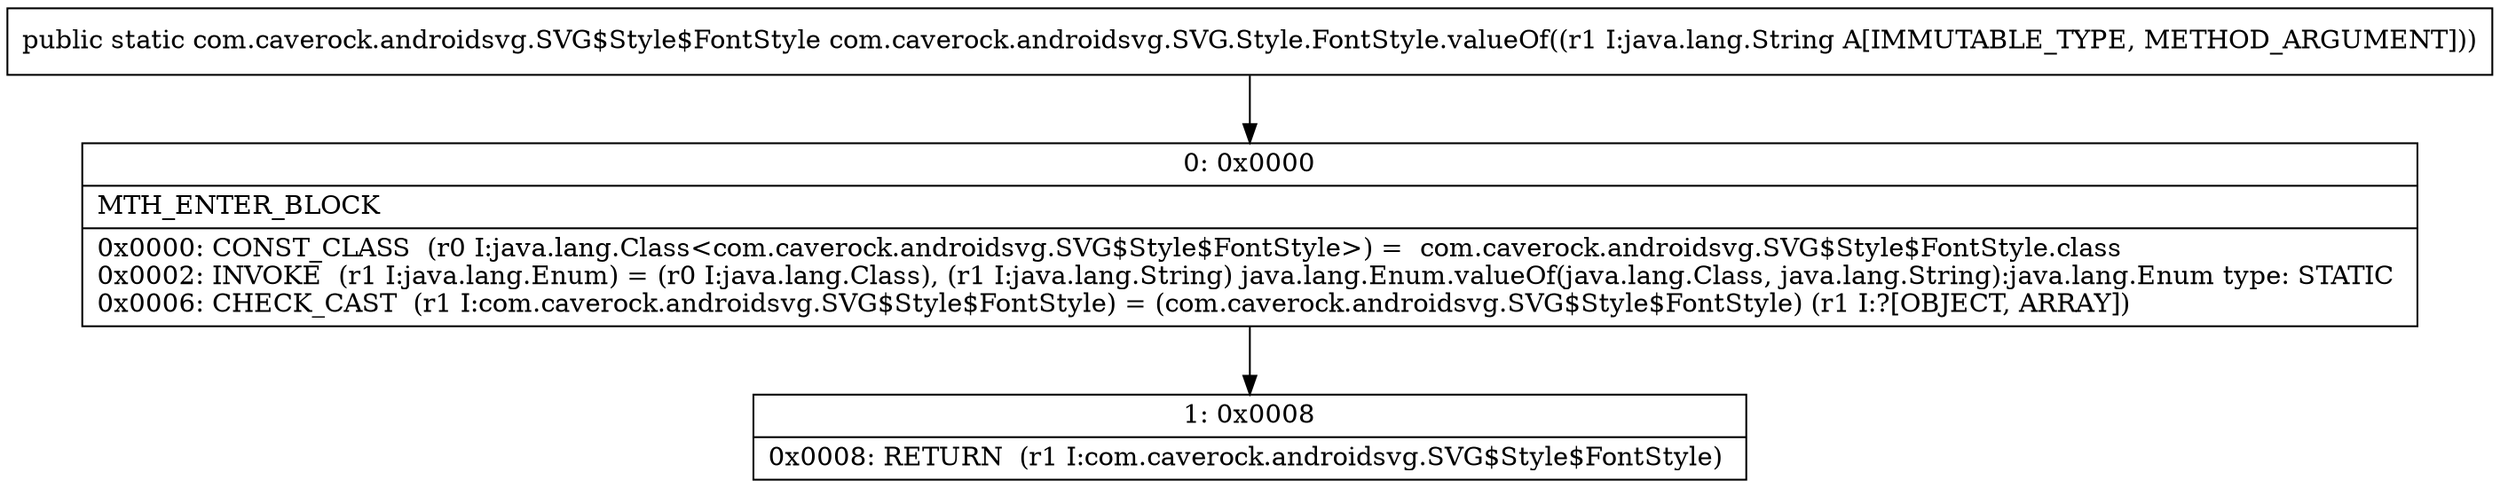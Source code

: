 digraph "CFG forcom.caverock.androidsvg.SVG.Style.FontStyle.valueOf(Ljava\/lang\/String;)Lcom\/caverock\/androidsvg\/SVG$Style$FontStyle;" {
Node_0 [shape=record,label="{0\:\ 0x0000|MTH_ENTER_BLOCK\l|0x0000: CONST_CLASS  (r0 I:java.lang.Class\<com.caverock.androidsvg.SVG$Style$FontStyle\>) =  com.caverock.androidsvg.SVG$Style$FontStyle.class \l0x0002: INVOKE  (r1 I:java.lang.Enum) = (r0 I:java.lang.Class), (r1 I:java.lang.String) java.lang.Enum.valueOf(java.lang.Class, java.lang.String):java.lang.Enum type: STATIC \l0x0006: CHECK_CAST  (r1 I:com.caverock.androidsvg.SVG$Style$FontStyle) = (com.caverock.androidsvg.SVG$Style$FontStyle) (r1 I:?[OBJECT, ARRAY]) \l}"];
Node_1 [shape=record,label="{1\:\ 0x0008|0x0008: RETURN  (r1 I:com.caverock.androidsvg.SVG$Style$FontStyle) \l}"];
MethodNode[shape=record,label="{public static com.caverock.androidsvg.SVG$Style$FontStyle com.caverock.androidsvg.SVG.Style.FontStyle.valueOf((r1 I:java.lang.String A[IMMUTABLE_TYPE, METHOD_ARGUMENT])) }"];
MethodNode -> Node_0;
Node_0 -> Node_1;
}

